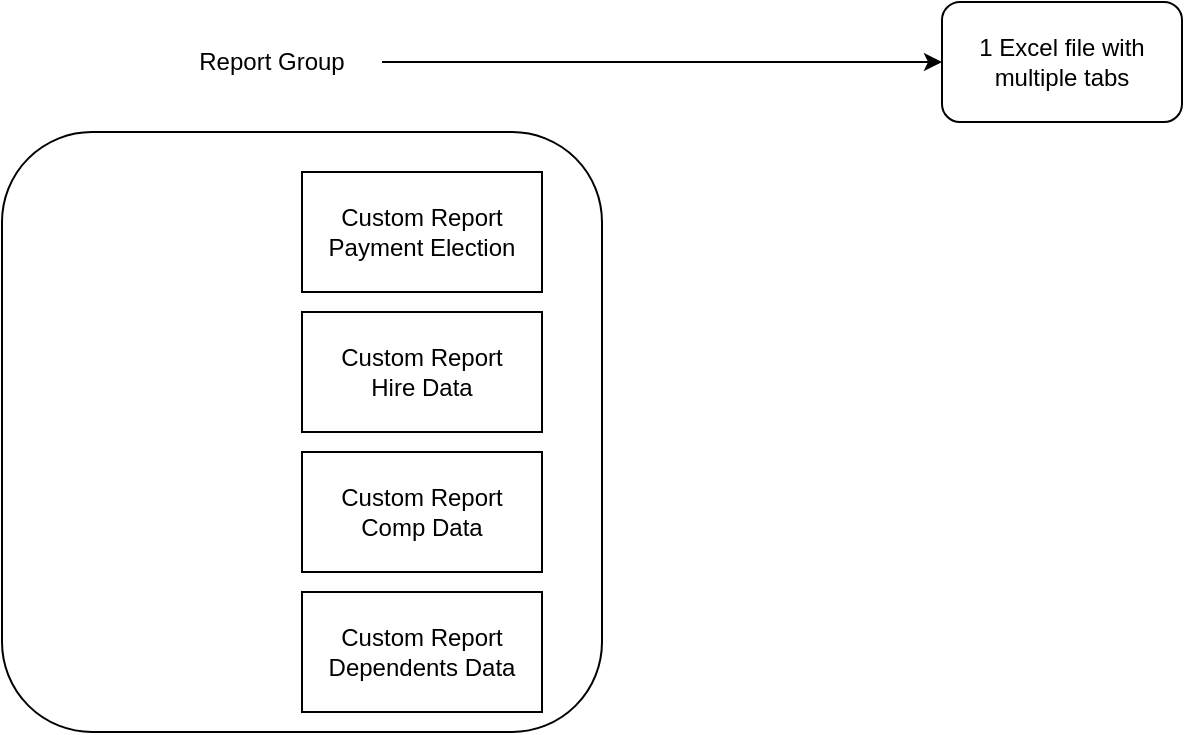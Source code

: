 <mxfile version="24.0.1" type="github">
  <diagram name="Page-1" id="nUFRBn-OvT3-6YgjMPIj">
    <mxGraphModel dx="1434" dy="738" grid="1" gridSize="10" guides="1" tooltips="1" connect="1" arrows="1" fold="1" page="1" pageScale="1" pageWidth="850" pageHeight="1100" math="0" shadow="0">
      <root>
        <mxCell id="0" />
        <mxCell id="1" parent="0" />
        <mxCell id="395qT6OxzeXsGdLoWFO5-4" value="" style="rounded=1;whiteSpace=wrap;html=1;" vertex="1" parent="1">
          <mxGeometry x="50" y="210" width="300" height="300" as="geometry" />
        </mxCell>
        <mxCell id="395qT6OxzeXsGdLoWFO5-1" value="Custom Report&lt;div&gt;Hire Data&lt;/div&gt;" style="rounded=0;whiteSpace=wrap;html=1;" vertex="1" parent="1">
          <mxGeometry x="200" y="300" width="120" height="60" as="geometry" />
        </mxCell>
        <mxCell id="395qT6OxzeXsGdLoWFO5-5" value="Custom Report&lt;div&gt;Comp Data&lt;/div&gt;" style="rounded=0;whiteSpace=wrap;html=1;" vertex="1" parent="1">
          <mxGeometry x="200" y="370" width="120" height="60" as="geometry" />
        </mxCell>
        <mxCell id="395qT6OxzeXsGdLoWFO5-6" value="Custom Report&lt;div&gt;Dependents Data&lt;/div&gt;" style="rounded=0;whiteSpace=wrap;html=1;" vertex="1" parent="1">
          <mxGeometry x="200" y="440" width="120" height="60" as="geometry" />
        </mxCell>
        <mxCell id="395qT6OxzeXsGdLoWFO5-7" value="Custom Report&lt;div&gt;Payment Election&lt;/div&gt;" style="rounded=0;whiteSpace=wrap;html=1;" vertex="1" parent="1">
          <mxGeometry x="200" y="230" width="120" height="60" as="geometry" />
        </mxCell>
        <mxCell id="395qT6OxzeXsGdLoWFO5-8" value="Report Group" style="text;html=1;align=center;verticalAlign=middle;whiteSpace=wrap;rounded=0;" vertex="1" parent="1">
          <mxGeometry x="130" y="160" width="110" height="30" as="geometry" />
        </mxCell>
        <mxCell id="395qT6OxzeXsGdLoWFO5-9" value="" style="endArrow=classic;html=1;rounded=0;" edge="1" parent="1" source="395qT6OxzeXsGdLoWFO5-8">
          <mxGeometry width="50" height="50" relative="1" as="geometry">
            <mxPoint x="400" y="410" as="sourcePoint" />
            <mxPoint x="520" y="175" as="targetPoint" />
          </mxGeometry>
        </mxCell>
        <mxCell id="395qT6OxzeXsGdLoWFO5-10" value="1 Excel file with multiple tabs" style="rounded=1;whiteSpace=wrap;html=1;" vertex="1" parent="1">
          <mxGeometry x="520" y="145" width="120" height="60" as="geometry" />
        </mxCell>
      </root>
    </mxGraphModel>
  </diagram>
</mxfile>
